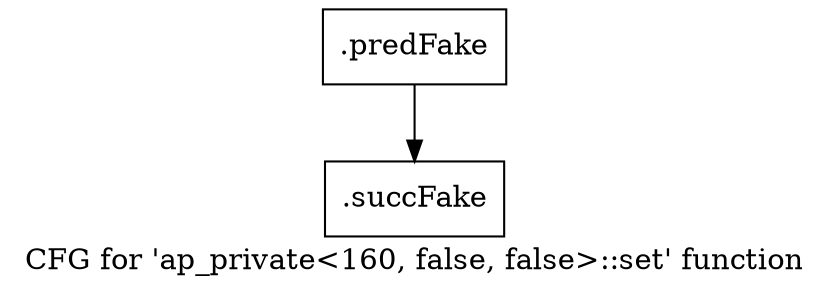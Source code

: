 digraph "CFG for 'ap_private\<160, false, false\>::set' function" {
	label="CFG for 'ap_private\<160, false, false\>::set' function";

	Node0x59ee890 [shape=record,filename="",linenumber="",label="{.predFake}"];
	Node0x59ee890 -> Node0x6166be0[ callList="" memoryops="" filename="/mnt/xilinx/Vitis_HLS/2021.2/include/etc/ap_private.h" execusionnum="0"];
	Node0x6166be0 [shape=record,filename="/mnt/xilinx/Vitis_HLS/2021.2/include/etc/ap_private.h",linenumber="3757",label="{.succFake}"];
}
